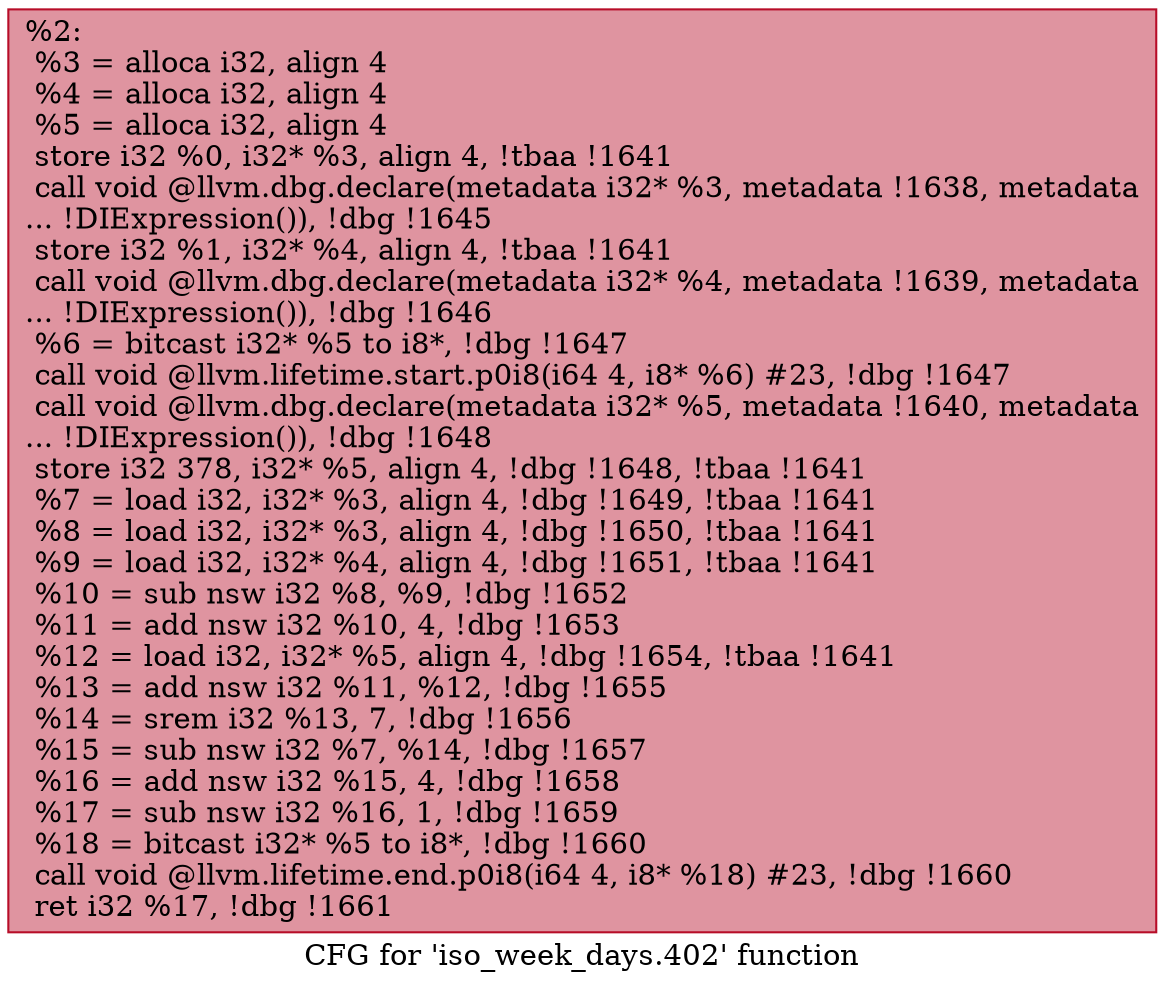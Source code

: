 digraph "CFG for 'iso_week_days.402' function" {
	label="CFG for 'iso_week_days.402' function";

	Node0x19de3d0 [shape=record,color="#b70d28ff", style=filled, fillcolor="#b70d2870",label="{%2:\l  %3 = alloca i32, align 4\l  %4 = alloca i32, align 4\l  %5 = alloca i32, align 4\l  store i32 %0, i32* %3, align 4, !tbaa !1641\l  call void @llvm.dbg.declare(metadata i32* %3, metadata !1638, metadata\l... !DIExpression()), !dbg !1645\l  store i32 %1, i32* %4, align 4, !tbaa !1641\l  call void @llvm.dbg.declare(metadata i32* %4, metadata !1639, metadata\l... !DIExpression()), !dbg !1646\l  %6 = bitcast i32* %5 to i8*, !dbg !1647\l  call void @llvm.lifetime.start.p0i8(i64 4, i8* %6) #23, !dbg !1647\l  call void @llvm.dbg.declare(metadata i32* %5, metadata !1640, metadata\l... !DIExpression()), !dbg !1648\l  store i32 378, i32* %5, align 4, !dbg !1648, !tbaa !1641\l  %7 = load i32, i32* %3, align 4, !dbg !1649, !tbaa !1641\l  %8 = load i32, i32* %3, align 4, !dbg !1650, !tbaa !1641\l  %9 = load i32, i32* %4, align 4, !dbg !1651, !tbaa !1641\l  %10 = sub nsw i32 %8, %9, !dbg !1652\l  %11 = add nsw i32 %10, 4, !dbg !1653\l  %12 = load i32, i32* %5, align 4, !dbg !1654, !tbaa !1641\l  %13 = add nsw i32 %11, %12, !dbg !1655\l  %14 = srem i32 %13, 7, !dbg !1656\l  %15 = sub nsw i32 %7, %14, !dbg !1657\l  %16 = add nsw i32 %15, 4, !dbg !1658\l  %17 = sub nsw i32 %16, 1, !dbg !1659\l  %18 = bitcast i32* %5 to i8*, !dbg !1660\l  call void @llvm.lifetime.end.p0i8(i64 4, i8* %18) #23, !dbg !1660\l  ret i32 %17, !dbg !1661\l}"];
}
